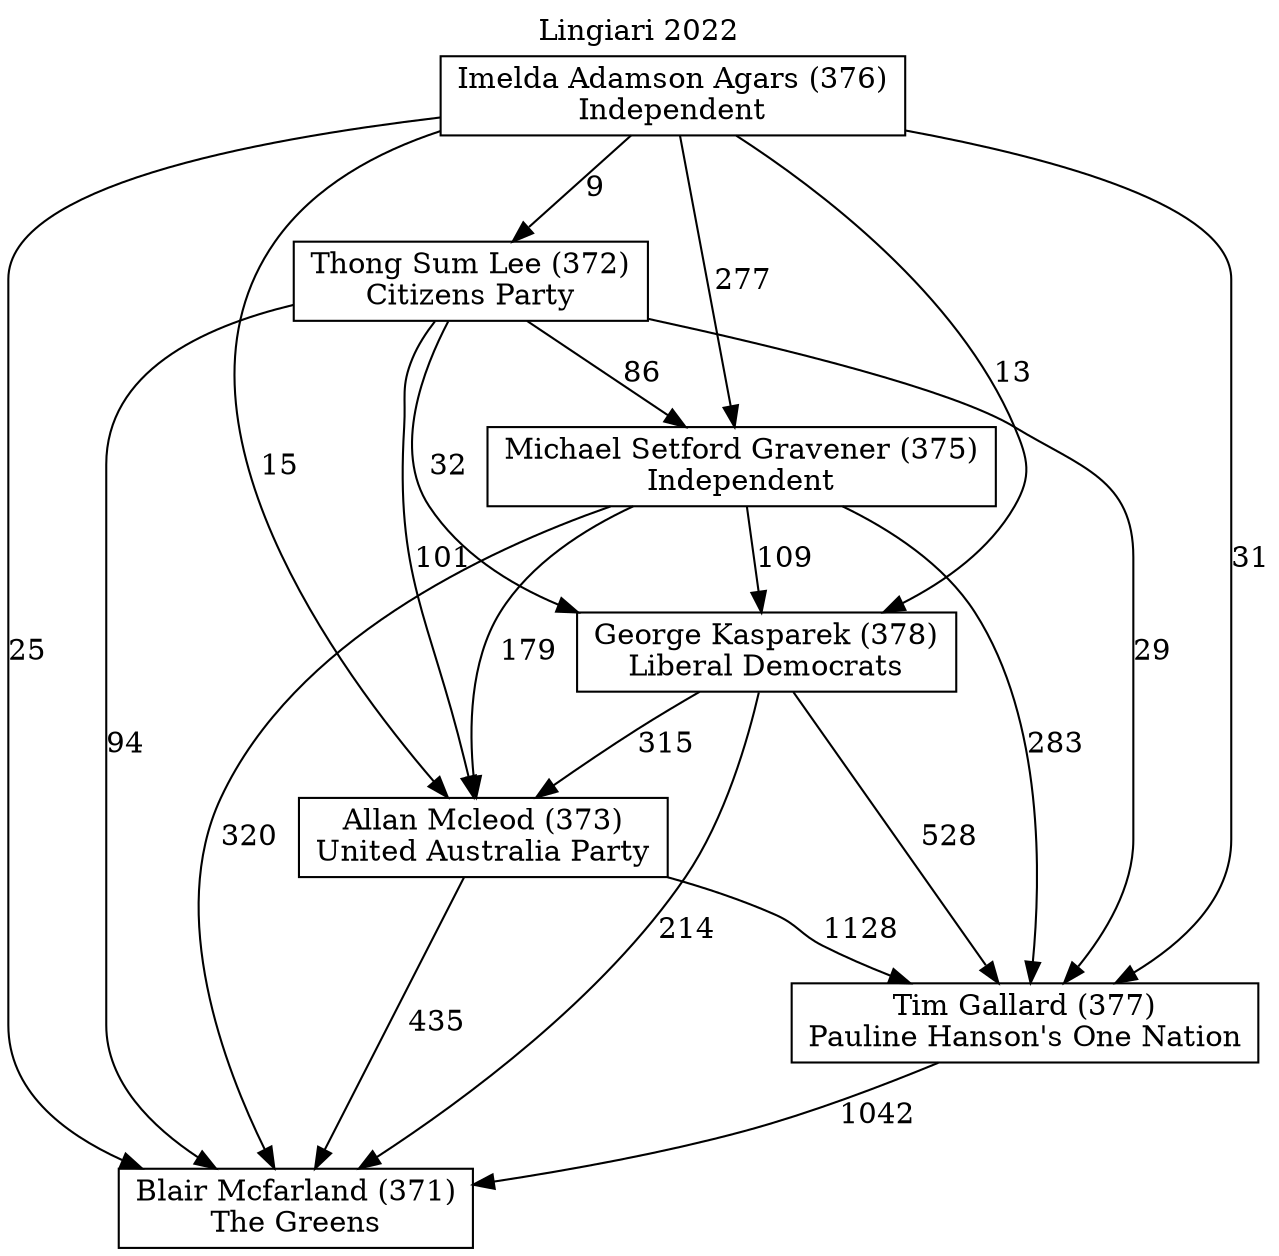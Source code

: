 // House preference flow
digraph "Blair Mcfarland (371)_Lingiari_2022" {
	graph [label="Lingiari 2022" labelloc=t mclimit=10]
	node [shape=box]
	"Imelda Adamson Agars (376)" [label="Imelda Adamson Agars (376)
Independent"]
	"Tim Gallard (377)" [label="Tim Gallard (377)
Pauline Hanson's One Nation"]
	"Michael Setford Gravener (375)" [label="Michael Setford Gravener (375)
Independent"]
	"Thong Sum Lee (372)" [label="Thong Sum Lee (372)
Citizens Party"]
	"Allan Mcleod (373)" [label="Allan Mcleod (373)
United Australia Party"]
	"Blair Mcfarland (371)" [label="Blair Mcfarland (371)
The Greens"]
	"George Kasparek (378)" [label="George Kasparek (378)
Liberal Democrats"]
	"Imelda Adamson Agars (376)" -> "Blair Mcfarland (371)" [label=25]
	"Imelda Adamson Agars (376)" -> "Thong Sum Lee (372)" [label=9]
	"Michael Setford Gravener (375)" -> "Blair Mcfarland (371)" [label=320]
	"Michael Setford Gravener (375)" -> "Allan Mcleod (373)" [label=179]
	"Imelda Adamson Agars (376)" -> "Tim Gallard (377)" [label=31]
	"George Kasparek (378)" -> "Blair Mcfarland (371)" [label=214]
	"Imelda Adamson Agars (376)" -> "Allan Mcleod (373)" [label=15]
	"George Kasparek (378)" -> "Allan Mcleod (373)" [label=315]
	"George Kasparek (378)" -> "Tim Gallard (377)" [label=528]
	"Imelda Adamson Agars (376)" -> "Michael Setford Gravener (375)" [label=277]
	"Allan Mcleod (373)" -> "Tim Gallard (377)" [label=1128]
	"Thong Sum Lee (372)" -> "George Kasparek (378)" [label=32]
	"Tim Gallard (377)" -> "Blair Mcfarland (371)" [label=1042]
	"Thong Sum Lee (372)" -> "Blair Mcfarland (371)" [label=94]
	"Michael Setford Gravener (375)" -> "Tim Gallard (377)" [label=283]
	"Allan Mcleod (373)" -> "Blair Mcfarland (371)" [label=435]
	"Imelda Adamson Agars (376)" -> "George Kasparek (378)" [label=13]
	"Thong Sum Lee (372)" -> "Michael Setford Gravener (375)" [label=86]
	"Thong Sum Lee (372)" -> "Allan Mcleod (373)" [label=101]
	"Thong Sum Lee (372)" -> "Tim Gallard (377)" [label=29]
	"Michael Setford Gravener (375)" -> "George Kasparek (378)" [label=109]
}
